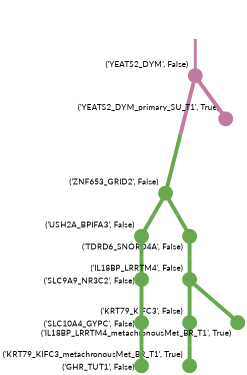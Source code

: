 strict digraph  {
graph[splines=false]; nodesep=0.7; rankdir=TB; ranksep=0.6; forcelabels=true; dpi=600; size=2.5;
0 [color="#c27ba0ff", fillcolor="#c27ba0ff", fixedsize=true, fontname=Lato, fontsize="12pt", height="0.25", label="", penwidth=3, shape=circle, style=filled, xlabel="('YEATS2_DYM', False)"];
1 [color="#6aa84fff", fillcolor="#6aa84fff", fixedsize=true, fontname=Lato, fontsize="12pt", height="0.25", label="", penwidth=3, shape=circle, style=filled, xlabel="('ZNF653_GRID2', False)"];
11 [color="#c27ba0ff", fillcolor="#c27ba0ff", fixedsize=true, fontname=Lato, fontsize="12pt", height="0.25", label="", penwidth=3, shape=circle, style=filled, xlabel="('YEATS2_DYM_primary_SU_T1', True)"];
5 [color="#6aa84fff", fillcolor="#6aa84fff", fixedsize=true, fontname=Lato, fontsize="12pt", height="0.25", label="", penwidth=3, shape=circle, style=filled, xlabel="('USH2A_BPIFA3', False)"];
8 [color="#6aa84fff", fillcolor="#6aa84fff", fixedsize=true, fontname=Lato, fontsize="12pt", height="0.25", label="", penwidth=3, shape=circle, style=filled, xlabel="('TDRD6_SNORD4A', False)"];
2 [color="#6aa84fff", fillcolor="#6aa84fff", fixedsize=true, fontname=Lato, fontsize="12pt", height="0.25", label="", penwidth=3, shape=circle, style=filled, xlabel="('KRT79_KIFC3', False)"];
9 [color="#6aa84fff", fillcolor="#6aa84fff", fixedsize=true, fontname=Lato, fontsize="12pt", height="0.25", label="", penwidth=3, shape=circle, style=filled, xlabel="('KRT79_KIFC3_metachronousMet_BR_T1', True)"];
3 [color="#6aa84fff", fillcolor="#6aa84fff", fixedsize=true, fontname=Lato, fontsize="12pt", height="0.25", label="", penwidth=3, shape=circle, style=filled, xlabel="('IL18BP_LRRTM4', False)"];
10 [color="#6aa84fff", fillcolor="#6aa84fff", fixedsize=true, fontname=Lato, fontsize="12pt", height="0.25", label="", penwidth=3, shape=circle, style=filled, xlabel="('IL18BP_LRRTM4_metachronousMet_BR_T1', True)"];
4 [color="#6aa84fff", fillcolor="#6aa84fff", fixedsize=true, fontname=Lato, fontsize="12pt", height="0.25", label="", penwidth=3, shape=circle, style=filled, xlabel="('SLC10A4_GYPC', False)"];
6 [color="#6aa84fff", fillcolor="#6aa84fff", fixedsize=true, fontname=Lato, fontsize="12pt", height="0.25", label="", penwidth=3, shape=circle, style=filled, xlabel="('GHR_TUT1', False)"];
7 [color="#6aa84fff", fillcolor="#6aa84fff", fixedsize=true, fontname=Lato, fontsize="12pt", height="0.25", label="", penwidth=3, shape=circle, style=filled, xlabel="('SLC9A9_NR3C2', False)"];
normal [label="", penwidth=3, style=invis, xlabel="('YEATS2_DYM', False)"];
0 -> 1  [arrowsize=0, color="#c27ba0ff;0.5:#6aa84fff", minlen="3.0", penwidth="5.5", style=solid];
0 -> 11  [arrowsize=0, color="#c27ba0ff;0.5:#c27ba0ff", minlen="1.051546335220337", penwidth="5.5", style=solid];
1 -> 5  [arrowsize=0, color="#6aa84fff;0.5:#6aa84fff", minlen="1.1443299055099487", penwidth="5.5", style=solid];
1 -> 8  [arrowsize=0, color="#6aa84fff;0.5:#6aa84fff", minlen="1.1030927896499634", penwidth="5.5", style=solid];
5 -> 7  [arrowsize=0, color="#6aa84fff;0.5:#6aa84fff", minlen="1.1030927896499634", penwidth="5.5", style=solid];
8 -> 3  [arrowsize=0, color="#6aa84fff;0.5:#6aa84fff", minlen="1.1443299055099487", penwidth="5.5", style=solid];
2 -> 9  [arrowsize=0, color="#6aa84fff;0.5:#6aa84fff", minlen="1.051546335220337", penwidth="5.5", style=solid];
3 -> 2  [arrowsize=0, color="#6aa84fff;0.5:#6aa84fff", minlen="1.3505154848098755", penwidth="5.5", style=solid];
3 -> 10  [arrowsize=0, color="#6aa84fff;0.5:#6aa84fff", minlen="1.051546335220337", penwidth="5.5", style=solid];
4 -> 6  [arrowsize=0, color="#6aa84fff;0.5:#6aa84fff", minlen="1.1030927896499634", penwidth="5.5", style=solid];
7 -> 4  [arrowsize=0, color="#6aa84fff;0.5:#6aa84fff", minlen="1.1443299055099487", penwidth="5.5", style=solid];
normal -> 0  [arrowsize=0, color="#c27ba0ff", label="", penwidth=4, style=solid];
}
